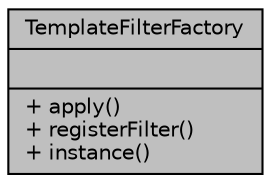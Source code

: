 digraph "TemplateFilterFactory"
{
 // LATEX_PDF_SIZE
  edge [fontname="Helvetica",fontsize="10",labelfontname="Helvetica",labelfontsize="10"];
  node [fontname="Helvetica",fontsize="10",shape=record];
  Node1 [label="{TemplateFilterFactory\n||+ apply()\l+ registerFilter()\l+ instance()\l}",height=0.2,width=0.4,color="black", fillcolor="grey75", style="filled", fontcolor="black",tooltip="Factory singleton for registering and creating filters."];
}
